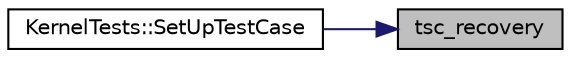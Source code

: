 digraph "tsc_recovery"
{
 // LATEX_PDF_SIZE
  edge [fontname="Helvetica",fontsize="10",labelfontname="Helvetica",labelfontsize="10"];
  node [fontname="Helvetica",fontsize="10",shape=record];
  rankdir="RL";
  Node1 [label="tsc_recovery",height=0.2,width=0.4,color="black", fillcolor="grey75", style="filled", fontcolor="black",tooltip="Measure the TSC on the machine."];
  Node1 -> Node2 [dir="back",color="midnightblue",fontsize="10",style="solid",fontname="Helvetica"];
  Node2 [label="KernelTests::SetUpTestCase",height=0.2,width=0.4,color="black", fillcolor="white", style="filled",URL="$class_kernel_tests.html#aad8181b222f27240e9f07dcb6e620fa3",tooltip=" "];
}
